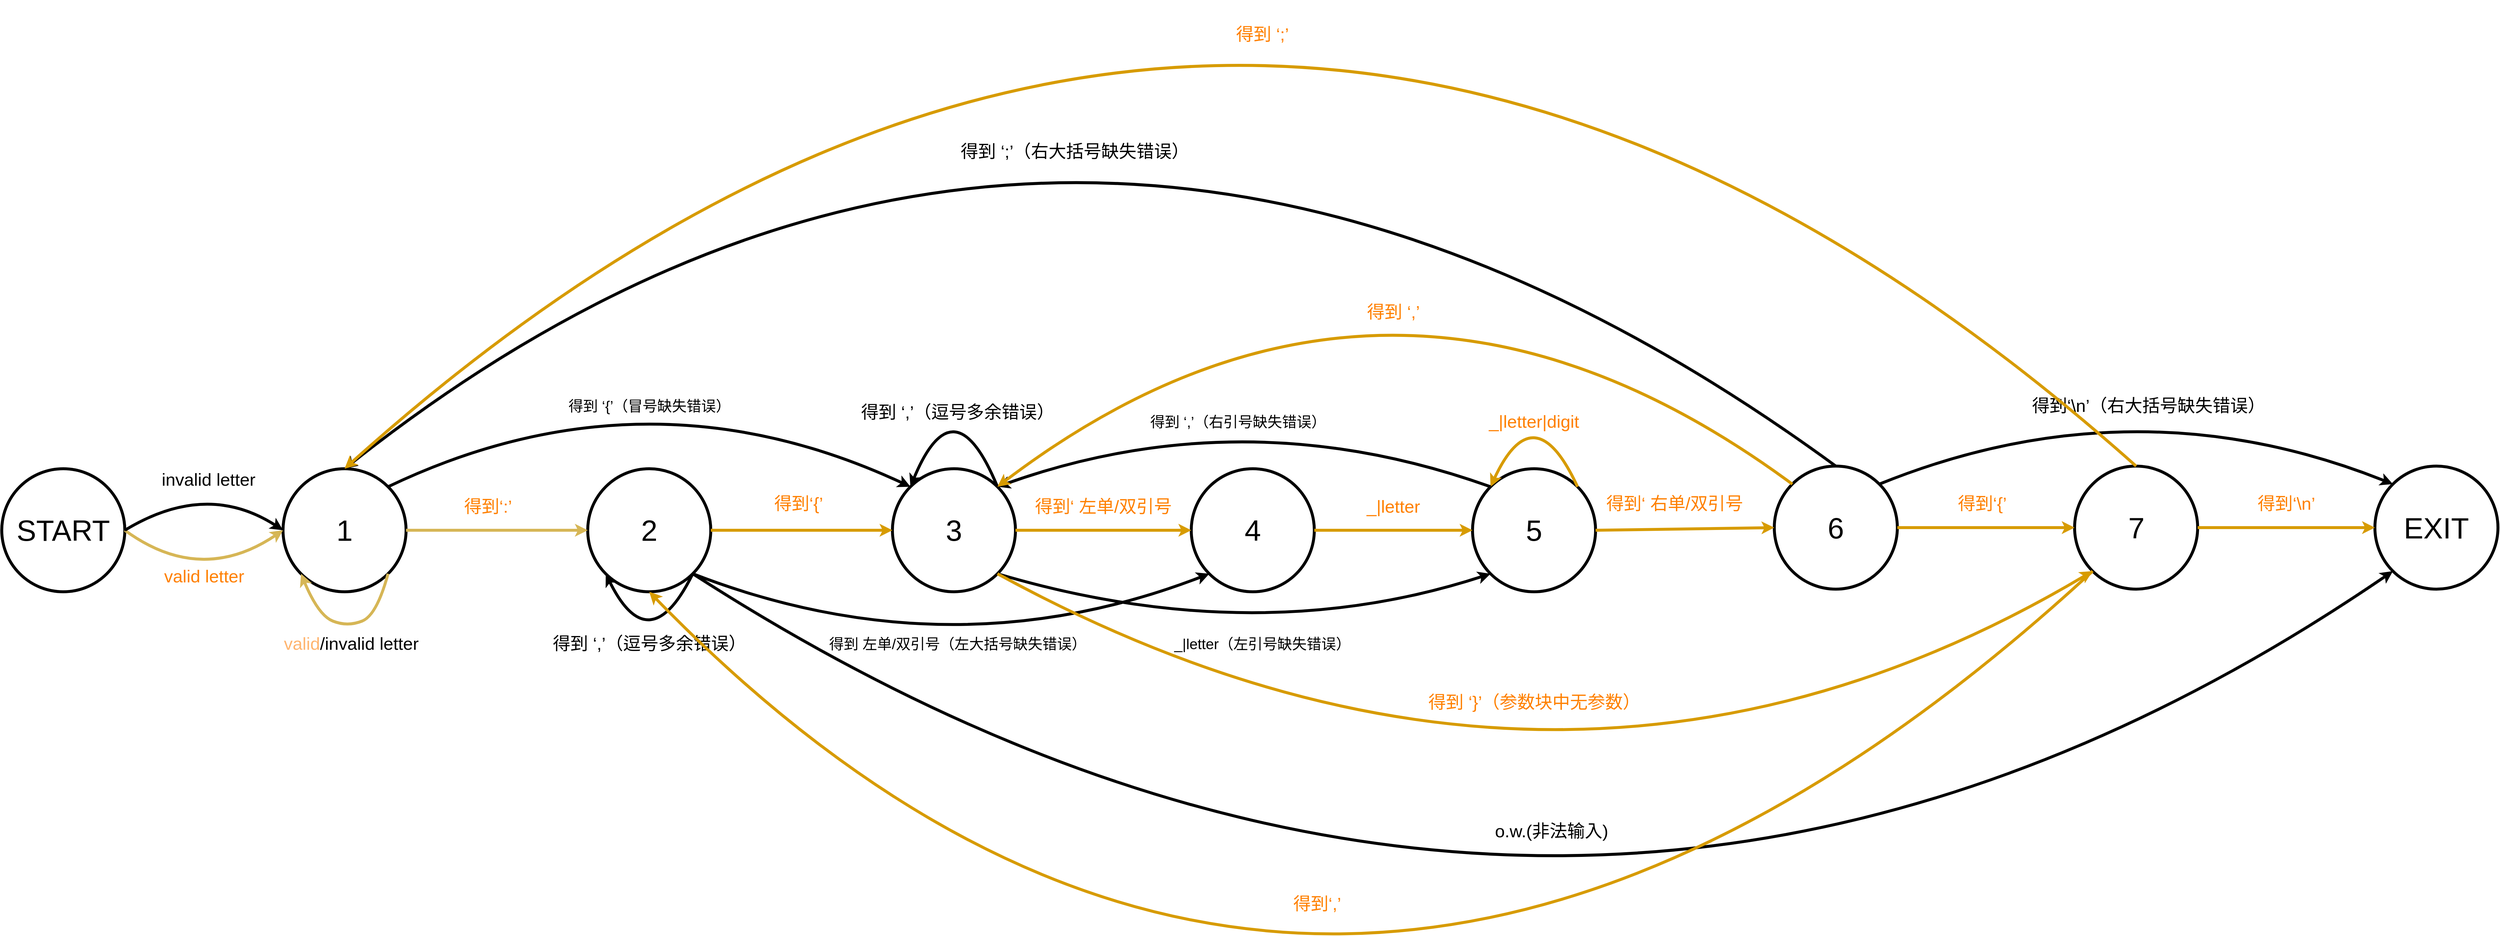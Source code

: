<mxfile version="11.2.1" type="device" pages="1"><diagram id="M3_2KNPsbbpEN4hzCV5t" name="第 1 页"><mxGraphModel dx="5190" dy="3165" grid="1" gridSize="10" guides="1" tooltips="1" connect="1" arrows="1" fold="1" page="1" pageScale="1" pageWidth="4681" pageHeight="3300" math="0" shadow="0"><root><mxCell id="0"/><mxCell id="1" parent="0"/><mxCell id="a5YWrkyUp4YKvM3ucxRN-1" value="START" style="ellipse;whiteSpace=wrap;html=1;aspect=fixed;fontSize=50;strokeWidth=5;" vertex="1" parent="1"><mxGeometry x="590" y="1390" width="210" height="210" as="geometry"/></mxCell><mxCell id="a5YWrkyUp4YKvM3ucxRN-10" value="1" style="ellipse;whiteSpace=wrap;html=1;aspect=fixed;fontSize=50;strokeWidth=5;" vertex="1" parent="1"><mxGeometry x="1070" y="1390" width="210" height="210" as="geometry"/></mxCell><mxCell id="a5YWrkyUp4YKvM3ucxRN-3" value="2" style="ellipse;whiteSpace=wrap;html=1;aspect=fixed;fontSize=50;strokeWidth=5;" vertex="1" parent="1"><mxGeometry x="1590" y="1390" width="210" height="210" as="geometry"/></mxCell><mxCell id="a5YWrkyUp4YKvM3ucxRN-4" value="3" style="ellipse;whiteSpace=wrap;html=1;aspect=fixed;fontSize=50;strokeWidth=5;" vertex="1" parent="1"><mxGeometry x="2110" y="1390" width="210" height="210" as="geometry"/></mxCell><mxCell id="a5YWrkyUp4YKvM3ucxRN-5" value="4" style="ellipse;whiteSpace=wrap;html=1;aspect=fixed;fontSize=50;strokeWidth=5;" vertex="1" parent="1"><mxGeometry x="2620" y="1390" width="210" height="210" as="geometry"/></mxCell><mxCell id="a5YWrkyUp4YKvM3ucxRN-6" value="5" style="ellipse;whiteSpace=wrap;html=1;aspect=fixed;fontSize=50;strokeWidth=5;" vertex="1" parent="1"><mxGeometry x="3100" y="1390" width="210" height="210" as="geometry"/></mxCell><mxCell id="a5YWrkyUp4YKvM3ucxRN-7" value="6" style="ellipse;whiteSpace=wrap;html=1;aspect=fixed;fontSize=50;strokeWidth=5;" vertex="1" parent="1"><mxGeometry x="3615" y="1385.5" width="210" height="210" as="geometry"/></mxCell><mxCell id="a5YWrkyUp4YKvM3ucxRN-8" value="7" style="ellipse;whiteSpace=wrap;html=1;aspect=fixed;fontSize=50;strokeWidth=5;" vertex="1" parent="1"><mxGeometry x="4127.5" y="1385.5" width="210" height="210" as="geometry"/></mxCell><mxCell id="a5YWrkyUp4YKvM3ucxRN-9" value="EXIT" style="ellipse;whiteSpace=wrap;html=1;aspect=fixed;fontSize=50;strokeWidth=5;" vertex="1" parent="1"><mxGeometry x="4640" y="1385.5" width="210" height="210" as="geometry"/></mxCell><mxCell id="a5YWrkyUp4YKvM3ucxRN-12" value="valid letter" style="text;html=1;align=center;verticalAlign=middle;whiteSpace=wrap;rounded=0;fontSize=30;labelBackgroundColor=#ffffff;fontColor=#FF8000;" vertex="1" parent="1"><mxGeometry x="807.5" y="1515" width="255" height="115" as="geometry"/></mxCell><mxCell id="a5YWrkyUp4YKvM3ucxRN-13" value="" style="endArrow=classic;html=1;strokeWidth=5;fontSize=50;entryX=0;entryY=0.5;entryDx=0;entryDy=0;exitX=1;exitY=0.5;exitDx=0;exitDy=0;strokeColor=#d6b656;curved=1;fillColor=#fff2cc;" edge="1" parent="1" source="a5YWrkyUp4YKvM3ucxRN-1" target="a5YWrkyUp4YKvM3ucxRN-10"><mxGeometry width="50" height="50" relative="1" as="geometry"><mxPoint x="730" y="1680" as="sourcePoint"/><mxPoint x="780" y="1630" as="targetPoint"/><Array as="points"><mxPoint x="930" y="1590"/></Array></mxGeometry></mxCell><mxCell id="a5YWrkyUp4YKvM3ucxRN-14" value="" style="endArrow=classic;html=1;strokeColor=#000000;strokeWidth=5;fontSize=50;entryX=0;entryY=0.5;entryDx=0;entryDy=0;curved=1;exitX=1;exitY=0.5;exitDx=0;exitDy=0;" edge="1" parent="1" source="a5YWrkyUp4YKvM3ucxRN-1" target="a5YWrkyUp4YKvM3ucxRN-10"><mxGeometry width="50" height="50" relative="1" as="geometry"><mxPoint x="810" y="1495" as="sourcePoint"/><mxPoint x="780" y="1670" as="targetPoint"/><Array as="points"><mxPoint x="940" y="1410"/></Array></mxGeometry></mxCell><mxCell id="a5YWrkyUp4YKvM3ucxRN-15" value="invalid letter" style="text;html=1;strokeColor=none;fillColor=none;align=center;verticalAlign=middle;whiteSpace=wrap;rounded=0;fontSize=30;" vertex="1" parent="1"><mxGeometry x="807.5" y="1350" width="270" height="115" as="geometry"/></mxCell><mxCell id="a5YWrkyUp4YKvM3ucxRN-16" value="" style="endArrow=classic;html=1;strokeColor=#d6b656;strokeWidth=5;fontSize=50;entryX=0;entryY=1;entryDx=0;entryDy=0;exitX=1;exitY=1;exitDx=0;exitDy=0;curved=1;fillColor=#fff2cc;" edge="1" parent="1" source="a5YWrkyUp4YKvM3ucxRN-10" target="a5YWrkyUp4YKvM3ucxRN-10"><mxGeometry width="50" height="50" relative="1" as="geometry"><mxPoint x="590" y="1720" as="sourcePoint"/><mxPoint x="640" y="1670" as="targetPoint"/><Array as="points"><mxPoint x="1230" y="1640"/><mxPoint x="1180" y="1660"/><mxPoint x="1130" y="1640"/></Array></mxGeometry></mxCell><mxCell id="a5YWrkyUp4YKvM3ucxRN-17" value="&lt;font color=&quot;#ffb570&quot;&gt;valid&lt;/font&gt;/invalid letter" style="text;html=1;strokeColor=none;fillColor=none;align=center;verticalAlign=middle;whiteSpace=wrap;rounded=0;fontSize=30;" vertex="1" parent="1"><mxGeometry x="980" y="1630" width="413" height="115" as="geometry"/></mxCell><mxCell id="a5YWrkyUp4YKvM3ucxRN-18" value="" style="endArrow=classic;html=1;strokeColor=#d6b656;strokeWidth=5;fontSize=30;fontColor=#FFB570;entryX=0;entryY=0.5;entryDx=0;entryDy=0;exitX=1;exitY=0.5;exitDx=0;exitDy=0;fillColor=#fff2cc;" edge="1" parent="1" source="a5YWrkyUp4YKvM3ucxRN-10" target="a5YWrkyUp4YKvM3ucxRN-3"><mxGeometry width="50" height="50" relative="1" as="geometry"><mxPoint x="620" y="1820" as="sourcePoint"/><mxPoint x="670" y="1770" as="targetPoint"/></mxGeometry></mxCell><mxCell id="a5YWrkyUp4YKvM3ucxRN-19" value="得到‘:’" style="text;html=1;strokeColor=none;fillColor=none;align=center;verticalAlign=middle;whiteSpace=wrap;rounded=0;fontSize=30;fontColor=#FF8000;" vertex="1" parent="1"><mxGeometry x="1360" y="1412" width="120" height="83" as="geometry"/></mxCell><mxCell id="a5YWrkyUp4YKvM3ucxRN-20" value="" style="endArrow=classic;html=1;strokeColor=#000000;strokeWidth=5;fontSize=30;fontColor=#FFB570;entryX=0;entryY=0;entryDx=0;entryDy=0;exitX=1;exitY=0;exitDx=0;exitDy=0;curved=1;" edge="1" parent="1" source="a5YWrkyUp4YKvM3ucxRN-10" target="a5YWrkyUp4YKvM3ucxRN-4"><mxGeometry width="50" height="50" relative="1" as="geometry"><mxPoint x="710" y="1820" as="sourcePoint"/><mxPoint x="760" y="1770" as="targetPoint"/><Array as="points"><mxPoint x="1690" y="1210"/></Array></mxGeometry></mxCell><mxCell id="a5YWrkyUp4YKvM3ucxRN-21" value="得到 ‘{’（冒号缺失错误）" style="text;html=1;strokeColor=none;fillColor=none;align=center;verticalAlign=middle;whiteSpace=wrap;rounded=0;fontSize=25;" vertex="1" parent="1"><mxGeometry x="1517.5" y="1240" width="355" height="83" as="geometry"/></mxCell><mxCell id="a5YWrkyUp4YKvM3ucxRN-22" value="" style="endArrow=classic;html=1;strokeColor=#000000;strokeWidth=5;fontSize=25;fontColor=#FFB570;entryX=0;entryY=1;entryDx=0;entryDy=0;exitX=1;exitY=1;exitDx=0;exitDy=0;curved=1;" edge="1" parent="1" source="a5YWrkyUp4YKvM3ucxRN-3" target="a5YWrkyUp4YKvM3ucxRN-3"><mxGeometry width="50" height="50" relative="1" as="geometry"><mxPoint x="630" y="1820" as="sourcePoint"/><mxPoint x="680" y="1770" as="targetPoint"/><Array as="points"><mxPoint x="1695" y="1720"/></Array></mxGeometry></mxCell><mxCell id="a5YWrkyUp4YKvM3ucxRN-23" value="&lt;font&gt;得到 ‘,’（逗号多余错误）&lt;/font&gt;" style="text;html=1;strokeColor=none;fillColor=none;align=center;verticalAlign=middle;whiteSpace=wrap;rounded=0;fontSize=30;fontColor=#000000;" vertex="1" parent="1"><mxGeometry x="1488.5" y="1630" width="413" height="115" as="geometry"/></mxCell><mxCell id="a5YWrkyUp4YKvM3ucxRN-24" value="" style="endArrow=classic;html=1;strokeColor=#d79b00;strokeWidth=5;fontSize=25;fontColor=#000000;entryX=0;entryY=0.5;entryDx=0;entryDy=0;exitX=1;exitY=0.5;exitDx=0;exitDy=0;fillColor=#ffe6cc;" edge="1" parent="1" source="a5YWrkyUp4YKvM3ucxRN-3" target="a5YWrkyUp4YKvM3ucxRN-4"><mxGeometry width="50" height="50" relative="1" as="geometry"><mxPoint x="900" y="1820" as="sourcePoint"/><mxPoint x="960" y="1760" as="targetPoint"/></mxGeometry></mxCell><mxCell id="a5YWrkyUp4YKvM3ucxRN-25" value="得到‘{’" style="text;html=1;strokeColor=none;fillColor=none;align=center;verticalAlign=middle;whiteSpace=wrap;rounded=0;fontSize=30;fontColor=#FF8000;" vertex="1" parent="1"><mxGeometry x="1890" y="1407.5" width="120" height="83" as="geometry"/></mxCell><mxCell id="a5YWrkyUp4YKvM3ucxRN-26" value="" style="endArrow=classic;html=1;strokeColor=#000000;strokeWidth=5;fontSize=25;fontColor=#FF8000;entryX=0;entryY=1;entryDx=0;entryDy=0;exitX=1;exitY=1;exitDx=0;exitDy=0;curved=1;" edge="1" parent="1" source="a5YWrkyUp4YKvM3ucxRN-3" target="a5YWrkyUp4YKvM3ucxRN-5"><mxGeometry width="50" height="50" relative="1" as="geometry"><mxPoint x="1770" y="1569" as="sourcePoint"/><mxPoint x="1080" y="1770" as="targetPoint"/><Array as="points"><mxPoint x="2210" y="1740"/></Array></mxGeometry></mxCell><mxCell id="a5YWrkyUp4YKvM3ucxRN-27" value="&lt;font style=&quot;font-size: 25px&quot;&gt;得到 左单/双引号（左大括号缺失错误）&lt;/font&gt;" style="text;html=1;strokeColor=none;fillColor=none;align=center;verticalAlign=middle;whiteSpace=wrap;rounded=0;fontSize=25;fontColor=#000000;" vertex="1" parent="1"><mxGeometry x="1950" y="1630" width="543" height="115" as="geometry"/></mxCell><mxCell id="a5YWrkyUp4YKvM3ucxRN-28" value="&lt;font&gt;得到 ‘,’（逗号多余错误）&lt;/font&gt;" style="text;html=1;strokeColor=none;fillColor=none;align=center;verticalAlign=middle;whiteSpace=wrap;rounded=0;fontSize=30;fontColor=#000000;" vertex="1" parent="1"><mxGeometry x="2015" y="1235" width="413" height="115" as="geometry"/></mxCell><mxCell id="a5YWrkyUp4YKvM3ucxRN-29" value="" style="endArrow=classic;html=1;strokeColor=#000000;strokeWidth=5;fontSize=25;fontColor=#FF8000;entryX=0;entryY=0;entryDx=0;entryDy=0;exitX=1;exitY=0;exitDx=0;exitDy=0;curved=1;" edge="1" parent="1" source="a5YWrkyUp4YKvM3ucxRN-4" target="a5YWrkyUp4YKvM3ucxRN-4"><mxGeometry width="50" height="50" relative="1" as="geometry"><mxPoint x="650" y="2030" as="sourcePoint"/><mxPoint x="700" y="1980" as="targetPoint"/><Array as="points"><mxPoint x="2215" y="1240"/></Array></mxGeometry></mxCell><mxCell id="a5YWrkyUp4YKvM3ucxRN-30" value="" style="endArrow=classic;html=1;strokeColor=#d79b00;strokeWidth=5;fontSize=25;fontColor=#FF8000;entryX=0;entryY=0.5;entryDx=0;entryDy=0;exitX=1;exitY=0.5;exitDx=0;exitDy=0;fillColor=#ffe6cc;" edge="1" parent="1" source="a5YWrkyUp4YKvM3ucxRN-4" target="a5YWrkyUp4YKvM3ucxRN-5"><mxGeometry width="50" height="50" relative="1" as="geometry"><mxPoint x="650" y="1820" as="sourcePoint"/><mxPoint x="700" y="1770" as="targetPoint"/></mxGeometry></mxCell><mxCell id="a5YWrkyUp4YKvM3ucxRN-31" value="得到‘ 左单/双引号" style="text;html=1;strokeColor=none;fillColor=none;align=center;verticalAlign=middle;whiteSpace=wrap;rounded=0;fontSize=30;fontColor=#FF8000;" vertex="1" parent="1"><mxGeometry x="2335" y="1412" width="270" height="83" as="geometry"/></mxCell><mxCell id="a5YWrkyUp4YKvM3ucxRN-32" value="" style="endArrow=classic;html=1;strokeColor=#000000;strokeWidth=5;fontSize=25;fontColor=#FF8000;entryX=0;entryY=1;entryDx=0;entryDy=0;exitX=1;exitY=1;exitDx=0;exitDy=0;curved=1;" edge="1" parent="1" source="a5YWrkyUp4YKvM3ucxRN-4" target="a5YWrkyUp4YKvM3ucxRN-6"><mxGeometry width="50" height="50" relative="1" as="geometry"><mxPoint x="1240" y="1820" as="sourcePoint"/><mxPoint x="1290" y="1770" as="targetPoint"/><Array as="points"><mxPoint x="2730" y="1700"/></Array></mxGeometry></mxCell><mxCell id="a5YWrkyUp4YKvM3ucxRN-33" value="&lt;font style=&quot;font-size: 25px&quot;&gt;_|letter（左引号缺失错误）&lt;/font&gt;" style="text;html=1;strokeColor=none;fillColor=none;align=center;verticalAlign=middle;whiteSpace=wrap;rounded=0;fontSize=25;fontColor=#000000;" vertex="1" parent="1"><mxGeometry x="2470" y="1630" width="543" height="115" as="geometry"/></mxCell><mxCell id="a5YWrkyUp4YKvM3ucxRN-34" value="" style="endArrow=classic;html=1;strokeColor=#d79b00;strokeWidth=5;fontSize=25;fontColor=#FF8000;exitX=1;exitY=0.5;exitDx=0;exitDy=0;entryX=0;entryY=0.5;entryDx=0;entryDy=0;fillColor=#ffe6cc;" edge="1" parent="1" source="a5YWrkyUp4YKvM3ucxRN-5" target="a5YWrkyUp4YKvM3ucxRN-6"><mxGeometry width="50" height="50" relative="1" as="geometry"><mxPoint x="2840" y="1505" as="sourcePoint"/><mxPoint x="3100" y="1505" as="targetPoint"/></mxGeometry></mxCell><mxCell id="a5YWrkyUp4YKvM3ucxRN-35" value="_|letter" style="text;html=1;strokeColor=none;fillColor=none;align=center;verticalAlign=middle;whiteSpace=wrap;rounded=0;fontSize=30;fontColor=#FF8000;" vertex="1" parent="1"><mxGeometry x="2830" y="1412" width="270" height="83" as="geometry"/></mxCell><mxCell id="a5YWrkyUp4YKvM3ucxRN-36" value="" style="endArrow=classic;html=1;strokeColor=#d79b00;strokeWidth=5;fontSize=25;fontColor=#FF8000;entryX=0;entryY=0;entryDx=0;entryDy=0;exitX=1;exitY=0;exitDx=0;exitDy=0;curved=1;fillColor=#ffe6cc;" edge="1" parent="1" source="a5YWrkyUp4YKvM3ucxRN-6" target="a5YWrkyUp4YKvM3ucxRN-6"><mxGeometry width="50" height="50" relative="1" as="geometry"><mxPoint x="3300" y="1340" as="sourcePoint"/><mxPoint x="2190" y="1770" as="targetPoint"/><Array as="points"><mxPoint x="3205" y="1260"/></Array></mxGeometry></mxCell><mxCell id="a5YWrkyUp4YKvM3ucxRN-37" value="_|letter|digit" style="text;html=1;strokeColor=none;fillColor=none;align=center;verticalAlign=middle;whiteSpace=wrap;rounded=0;fontSize=30;fontColor=#FF8000;" vertex="1" parent="1"><mxGeometry x="3070" y="1267" width="270" height="83" as="geometry"/></mxCell><mxCell id="a5YWrkyUp4YKvM3ucxRN-38" value="" style="endArrow=classic;html=1;strokeColor=#000000;strokeWidth=5;fontSize=25;fontColor=#FF8000;entryX=1;entryY=0;entryDx=0;entryDy=0;exitX=0;exitY=0;exitDx=0;exitDy=0;curved=1;" edge="1" parent="1" source="a5YWrkyUp4YKvM3ucxRN-6" target="a5YWrkyUp4YKvM3ucxRN-4"><mxGeometry width="50" height="50" relative="1" as="geometry"><mxPoint x="2120" y="1820" as="sourcePoint"/><mxPoint x="2170" y="1770" as="targetPoint"/><Array as="points"><mxPoint x="2710" y="1270"/></Array></mxGeometry></mxCell><mxCell id="a5YWrkyUp4YKvM3ucxRN-39" value="得到 ‘,’（右引号缺失错误）" style="text;html=1;strokeColor=none;fillColor=none;align=center;verticalAlign=middle;whiteSpace=wrap;rounded=0;fontSize=25;fontColor=#000000;" vertex="1" parent="1"><mxGeometry x="2510" y="1267" width="380" height="83" as="geometry"/></mxCell><mxCell id="a5YWrkyUp4YKvM3ucxRN-40" value="" style="endArrow=classic;html=1;strokeColor=#d79b00;strokeWidth=5;fontSize=25;fontColor=#000000;entryX=0;entryY=1;entryDx=0;entryDy=0;exitX=1;exitY=1;exitDx=0;exitDy=0;curved=1;fillColor=#ffe6cc;" edge="1" parent="1" source="a5YWrkyUp4YKvM3ucxRN-4" target="a5YWrkyUp4YKvM3ucxRN-8"><mxGeometry width="50" height="50" relative="1" as="geometry"><mxPoint x="1550" y="1820" as="sourcePoint"/><mxPoint x="1600" y="1770" as="targetPoint"/><Array as="points"><mxPoint x="3260" y="2100"/></Array></mxGeometry></mxCell><mxCell id="a5YWrkyUp4YKvM3ucxRN-41" value="&lt;font&gt;得到 ‘}’（参数块中无参数）&lt;/font&gt;" style="text;html=1;strokeColor=none;fillColor=none;align=center;verticalAlign=middle;whiteSpace=wrap;rounded=0;fontSize=30;fontColor=#FF8000;" vertex="1" parent="1"><mxGeometry x="2998.5" y="1730" width="413" height="115" as="geometry"/></mxCell><mxCell id="a5YWrkyUp4YKvM3ucxRN-42" value="" style="endArrow=classic;html=1;strokeColor=#d79b00;strokeWidth=5;fontSize=25;fontColor=#FF8000;entryX=0;entryY=0.5;entryDx=0;entryDy=0;exitX=1;exitY=0.5;exitDx=0;exitDy=0;fillColor=#ffe6cc;" edge="1" parent="1" source="a5YWrkyUp4YKvM3ucxRN-6" target="a5YWrkyUp4YKvM3ucxRN-7"><mxGeometry width="50" height="50" relative="1" as="geometry"><mxPoint x="1550" y="1920" as="sourcePoint"/><mxPoint x="1600" y="1870" as="targetPoint"/></mxGeometry></mxCell><mxCell id="a5YWrkyUp4YKvM3ucxRN-43" value="得到‘ 右单/双引号" style="text;html=1;strokeColor=none;fillColor=none;align=center;verticalAlign=middle;whiteSpace=wrap;rounded=0;fontSize=30;fontColor=#FF8000;" vertex="1" parent="1"><mxGeometry x="3310" y="1407.5" width="270" height="83" as="geometry"/></mxCell><mxCell id="a5YWrkyUp4YKvM3ucxRN-44" value="" style="endArrow=classic;html=1;strokeColor=#d79b00;strokeWidth=5;fontSize=25;fontColor=#FF8000;entryX=1;entryY=0;entryDx=0;entryDy=0;exitX=0;exitY=0;exitDx=0;exitDy=0;curved=1;fillColor=#ffe6cc;" edge="1" parent="1" source="a5YWrkyUp4YKvM3ucxRN-7" target="a5YWrkyUp4YKvM3ucxRN-4"><mxGeometry width="50" height="50" relative="1" as="geometry"><mxPoint x="1550" y="1920" as="sourcePoint"/><mxPoint x="1600" y="1870" as="targetPoint"/><Array as="points"><mxPoint x="2960" y="910"/></Array></mxGeometry></mxCell><mxCell id="a5YWrkyUp4YKvM3ucxRN-45" value="得到 ‘,’" style="text;html=1;strokeColor=none;fillColor=none;align=center;verticalAlign=middle;whiteSpace=wrap;rounded=0;fontSize=30;fontColor=#FF8000;" vertex="1" parent="1"><mxGeometry x="2775" y="1080" width="380" height="83" as="geometry"/></mxCell><mxCell id="a5YWrkyUp4YKvM3ucxRN-46" value="" style="endArrow=classic;html=1;strokeColor=#000000;strokeWidth=5;fontSize=30;fontColor=#FF8000;entryX=0.5;entryY=0;entryDx=0;entryDy=0;exitX=0.5;exitY=0;exitDx=0;exitDy=0;curved=1;" edge="1" parent="1" source="a5YWrkyUp4YKvM3ucxRN-7" target="a5YWrkyUp4YKvM3ucxRN-10"><mxGeometry width="50" height="50" relative="1" as="geometry"><mxPoint x="590" y="1920" as="sourcePoint"/><mxPoint x="640" y="1870" as="targetPoint"/><Array as="points"><mxPoint x="2400" y="420"/></Array></mxGeometry></mxCell><mxCell id="a5YWrkyUp4YKvM3ucxRN-47" value="&lt;font&gt;得到 ‘;’（右大括号缺失错误）&lt;/font&gt;" style="text;html=1;strokeColor=none;fillColor=none;align=center;verticalAlign=middle;whiteSpace=wrap;rounded=0;fontSize=30;fontColor=#000000;" vertex="1" parent="1"><mxGeometry x="2215" y="790" width="413" height="115" as="geometry"/></mxCell><mxCell id="a5YWrkyUp4YKvM3ucxRN-48" value="" style="endArrow=classic;html=1;strokeColor=#d79b00;strokeWidth=5;fontSize=30;fontColor=#FF8000;entryX=0;entryY=0.5;entryDx=0;entryDy=0;exitX=1;exitY=0.5;exitDx=0;exitDy=0;fillColor=#ffe6cc;" edge="1" parent="1" source="a5YWrkyUp4YKvM3ucxRN-7" target="a5YWrkyUp4YKvM3ucxRN-8"><mxGeometry width="50" height="50" relative="1" as="geometry"><mxPoint x="2250" y="1920" as="sourcePoint"/><mxPoint x="2300" y="1870" as="targetPoint"/></mxGeometry></mxCell><mxCell id="a5YWrkyUp4YKvM3ucxRN-49" value="得到‘{’" style="text;html=1;strokeColor=none;fillColor=none;align=center;verticalAlign=middle;whiteSpace=wrap;rounded=0;fontSize=30;fontColor=#FF8000;" vertex="1" parent="1"><mxGeometry x="3910" y="1407.5" width="120" height="83" as="geometry"/></mxCell><mxCell id="a5YWrkyUp4YKvM3ucxRN-50" value="" style="endArrow=classic;html=1;strokeColor=#d79b00;strokeWidth=5;fontSize=30;fontColor=#FF8000;entryX=0;entryY=0.5;entryDx=0;entryDy=0;exitX=1;exitY=0.5;exitDx=0;exitDy=0;fillColor=#ffe6cc;" edge="1" parent="1" source="a5YWrkyUp4YKvM3ucxRN-8" target="a5YWrkyUp4YKvM3ucxRN-9"><mxGeometry width="50" height="50" relative="1" as="geometry"><mxPoint x="2440" y="1920" as="sourcePoint"/><mxPoint x="2490" y="1870" as="targetPoint"/></mxGeometry></mxCell><mxCell id="a5YWrkyUp4YKvM3ucxRN-51" value="得到‘\n’" style="text;html=1;strokeColor=none;fillColor=none;align=center;verticalAlign=middle;whiteSpace=wrap;rounded=0;fontSize=30;fontColor=#FF8000;" vertex="1" parent="1"><mxGeometry x="4429" y="1407.5" width="120" height="83" as="geometry"/></mxCell><mxCell id="a5YWrkyUp4YKvM3ucxRN-52" value="" style="endArrow=classic;html=1;strokeColor=#000000;strokeWidth=5;fontSize=30;fontColor=#FF8000;entryX=0;entryY=0;entryDx=0;entryDy=0;exitX=1;exitY=0;exitDx=0;exitDy=0;curved=1;" edge="1" parent="1" source="a5YWrkyUp4YKvM3ucxRN-7" target="a5YWrkyUp4YKvM3ucxRN-9"><mxGeometry width="50" height="50" relative="1" as="geometry"><mxPoint x="2440" y="1920" as="sourcePoint"/><mxPoint x="2490" y="1870" as="targetPoint"/><Array as="points"><mxPoint x="4230" y="1240"/></Array></mxGeometry></mxCell><mxCell id="a5YWrkyUp4YKvM3ucxRN-53" value="得到‘\n’（右大括号缺失错误）" style="text;html=1;strokeColor=none;fillColor=none;align=center;verticalAlign=middle;whiteSpace=wrap;rounded=0;fontSize=30;fontColor=#000000;" vertex="1" parent="1"><mxGeometry x="4050" y="1240" width="408" height="83" as="geometry"/></mxCell><mxCell id="a5YWrkyUp4YKvM3ucxRN-54" value="" style="endArrow=classic;html=1;strokeColor=#000000;strokeWidth=5;fontSize=30;fontColor=#000000;entryX=0;entryY=1;entryDx=0;entryDy=0;exitX=1;exitY=1;exitDx=0;exitDy=0;curved=1;" edge="1" parent="1" source="a5YWrkyUp4YKvM3ucxRN-3" target="a5YWrkyUp4YKvM3ucxRN-9"><mxGeometry width="50" height="50" relative="1" as="geometry"><mxPoint x="1790" y="1565" as="sourcePoint"/><mxPoint x="640" y="1870" as="targetPoint"/><Array as="points"><mxPoint x="3260" y="2530"/></Array></mxGeometry></mxCell><mxCell id="a5YWrkyUp4YKvM3ucxRN-55" value="o.w.(非法输入)" style="text;html=1;strokeColor=none;fillColor=none;align=center;verticalAlign=middle;whiteSpace=wrap;rounded=0;fontSize=30;" vertex="1" parent="1"><mxGeometry x="3100" y="1950" width="270" height="115" as="geometry"/></mxCell><mxCell id="a5YWrkyUp4YKvM3ucxRN-56" value="" style="endArrow=classic;html=1;strokeColor=#d79b00;strokeWidth=5;fontSize=30;fontColor=#000000;entryX=0.5;entryY=0;entryDx=0;entryDy=0;exitX=0.5;exitY=0;exitDx=0;exitDy=0;curved=1;fillColor=#ffe6cc;" edge="1" parent="1" source="a5YWrkyUp4YKvM3ucxRN-8" target="a5YWrkyUp4YKvM3ucxRN-10"><mxGeometry width="50" height="50" relative="1" as="geometry"><mxPoint x="590" y="2140" as="sourcePoint"/><mxPoint x="640" y="2090" as="targetPoint"/><Array as="points"><mxPoint x="2700" y="20"/></Array></mxGeometry></mxCell><mxCell id="a5YWrkyUp4YKvM3ucxRN-57" value="&lt;font&gt;得到 ‘;’&lt;/font&gt;" style="text;html=1;strokeColor=none;fillColor=none;align=center;verticalAlign=middle;whiteSpace=wrap;rounded=0;fontSize=30;fontColor=#FF8000;" vertex="1" parent="1"><mxGeometry x="2535" y="590" width="413" height="115" as="geometry"/></mxCell><mxCell id="a5YWrkyUp4YKvM3ucxRN-58" value="" style="endArrow=classic;html=1;strokeColor=#d79b00;strokeWidth=5;fontSize=30;fontColor=#FF8000;entryX=0.5;entryY=1;entryDx=0;entryDy=0;exitX=0;exitY=1;exitDx=0;exitDy=0;curved=1;fillColor=#ffe6cc;" edge="1" parent="1" source="a5YWrkyUp4YKvM3ucxRN-8" target="a5YWrkyUp4YKvM3ucxRN-3"><mxGeometry width="50" height="50" relative="1" as="geometry"><mxPoint x="1130" y="2140" as="sourcePoint"/><mxPoint x="1790" y="1590" as="targetPoint"/><Array as="points"><mxPoint x="2840" y="2780"/></Array></mxGeometry></mxCell><mxCell id="a5YWrkyUp4YKvM3ucxRN-59" value="得到‘,’" style="text;html=1;strokeColor=none;fillColor=none;align=center;verticalAlign=middle;whiteSpace=wrap;rounded=0;fontSize=30;fontColor=#FF8000;" vertex="1" parent="1"><mxGeometry x="2775" y="2090" width="120" height="83" as="geometry"/></mxCell></root></mxGraphModel></diagram></mxfile>
